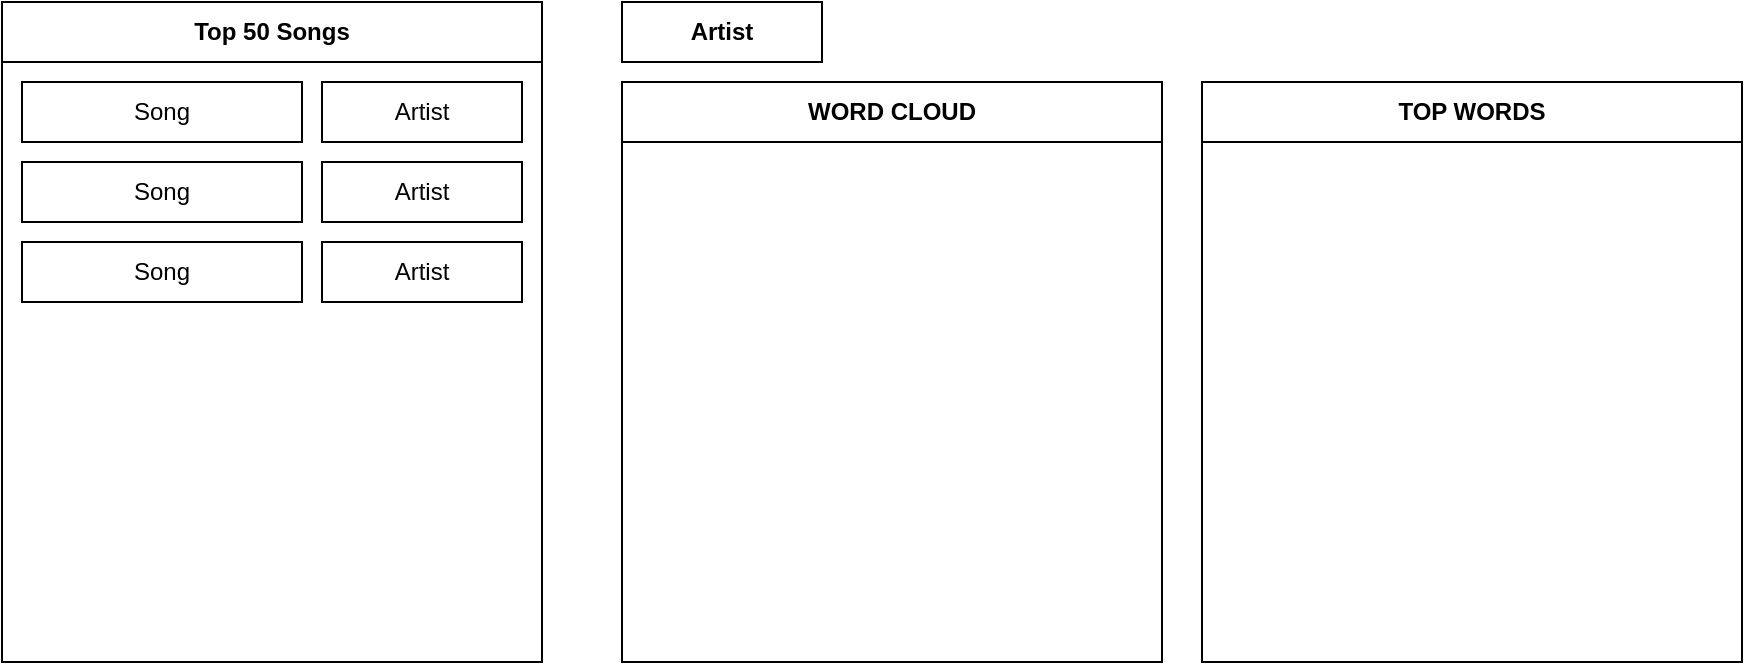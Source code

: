 <mxfile version="20.7.4" type="device"><diagram id="BOYDpbatD79w1mf3KNqg" name="Page-1"><mxGraphModel dx="1260" dy="1182" grid="1" gridSize="10" guides="1" tooltips="1" connect="1" arrows="1" fold="1" page="0" pageScale="1" pageWidth="1600" pageHeight="900" math="0" shadow="0"><root><mxCell id="0"/><mxCell id="1" parent="0"/><mxCell id="OEzqSSG2rinSteRobcDS-1" value="Top 50 Songs" style="rounded=0;whiteSpace=wrap;html=1;fontStyle=1" vertex="1" parent="1"><mxGeometry x="1010" y="70" width="270" height="30" as="geometry"/></mxCell><mxCell id="OEzqSSG2rinSteRobcDS-2" value="" style="rounded=0;whiteSpace=wrap;html=1;" vertex="1" parent="1"><mxGeometry x="1010" y="100" width="270" height="300" as="geometry"/></mxCell><mxCell id="OEzqSSG2rinSteRobcDS-3" value="Song" style="rounded=0;whiteSpace=wrap;html=1;" vertex="1" parent="1"><mxGeometry x="1020" y="110" width="140" height="30" as="geometry"/></mxCell><mxCell id="OEzqSSG2rinSteRobcDS-4" value="Artist" style="rounded=0;whiteSpace=wrap;html=1;" vertex="1" parent="1"><mxGeometry x="1170" y="110" width="100" height="30" as="geometry"/></mxCell><mxCell id="OEzqSSG2rinSteRobcDS-5" value="Song" style="rounded=0;whiteSpace=wrap;html=1;" vertex="1" parent="1"><mxGeometry x="1020" y="150" width="140" height="30" as="geometry"/></mxCell><mxCell id="OEzqSSG2rinSteRobcDS-6" value="Artist" style="rounded=0;whiteSpace=wrap;html=1;" vertex="1" parent="1"><mxGeometry x="1170" y="150" width="100" height="30" as="geometry"/></mxCell><mxCell id="OEzqSSG2rinSteRobcDS-7" value="Song" style="rounded=0;whiteSpace=wrap;html=1;" vertex="1" parent="1"><mxGeometry x="1020" y="190" width="140" height="30" as="geometry"/></mxCell><mxCell id="OEzqSSG2rinSteRobcDS-8" value="Artist" style="rounded=0;whiteSpace=wrap;html=1;" vertex="1" parent="1"><mxGeometry x="1170" y="190" width="100" height="30" as="geometry"/></mxCell><mxCell id="OEzqSSG2rinSteRobcDS-9" value="Artist" style="rounded=0;whiteSpace=wrap;html=1;fontStyle=1" vertex="1" parent="1"><mxGeometry x="1320" y="70" width="100" height="30" as="geometry"/></mxCell><mxCell id="OEzqSSG2rinSteRobcDS-10" value="WORD CLOUD" style="rounded=0;whiteSpace=wrap;html=1;fontStyle=1" vertex="1" parent="1"><mxGeometry x="1320" y="110" width="270" height="30" as="geometry"/></mxCell><mxCell id="OEzqSSG2rinSteRobcDS-11" value="" style="rounded=0;whiteSpace=wrap;html=1;" vertex="1" parent="1"><mxGeometry x="1320" y="140" width="270" height="260" as="geometry"/></mxCell><mxCell id="OEzqSSG2rinSteRobcDS-12" value="TOP WORDS" style="rounded=0;whiteSpace=wrap;html=1;fontStyle=1" vertex="1" parent="1"><mxGeometry x="1610" y="110" width="270" height="30" as="geometry"/></mxCell><mxCell id="OEzqSSG2rinSteRobcDS-13" value="" style="rounded=0;whiteSpace=wrap;html=1;" vertex="1" parent="1"><mxGeometry x="1610" y="140" width="270" height="260" as="geometry"/></mxCell></root></mxGraphModel></diagram></mxfile>